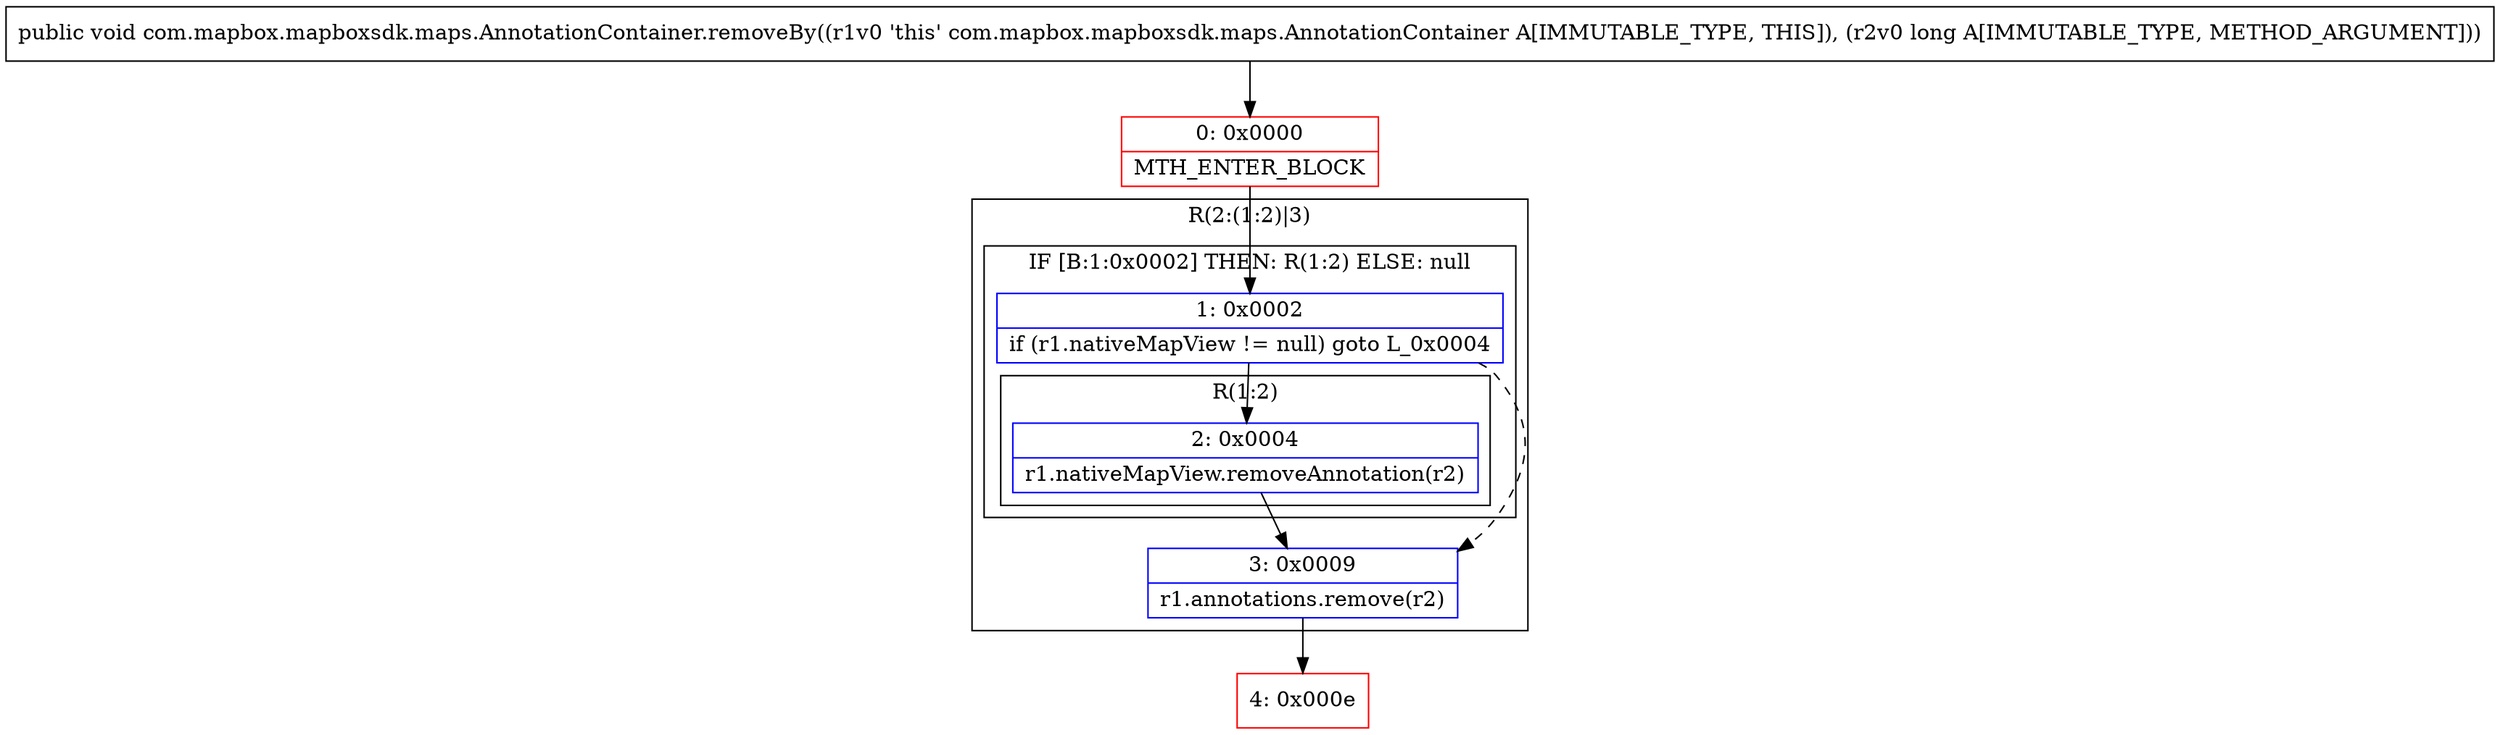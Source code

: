 digraph "CFG forcom.mapbox.mapboxsdk.maps.AnnotationContainer.removeBy(J)V" {
subgraph cluster_Region_939714209 {
label = "R(2:(1:2)|3)";
node [shape=record,color=blue];
subgraph cluster_IfRegion_725422114 {
label = "IF [B:1:0x0002] THEN: R(1:2) ELSE: null";
node [shape=record,color=blue];
Node_1 [shape=record,label="{1\:\ 0x0002|if (r1.nativeMapView != null) goto L_0x0004\l}"];
subgraph cluster_Region_1875463877 {
label = "R(1:2)";
node [shape=record,color=blue];
Node_2 [shape=record,label="{2\:\ 0x0004|r1.nativeMapView.removeAnnotation(r2)\l}"];
}
}
Node_3 [shape=record,label="{3\:\ 0x0009|r1.annotations.remove(r2)\l}"];
}
Node_0 [shape=record,color=red,label="{0\:\ 0x0000|MTH_ENTER_BLOCK\l}"];
Node_4 [shape=record,color=red,label="{4\:\ 0x000e}"];
MethodNode[shape=record,label="{public void com.mapbox.mapboxsdk.maps.AnnotationContainer.removeBy((r1v0 'this' com.mapbox.mapboxsdk.maps.AnnotationContainer A[IMMUTABLE_TYPE, THIS]), (r2v0 long A[IMMUTABLE_TYPE, METHOD_ARGUMENT])) }"];
MethodNode -> Node_0;
Node_1 -> Node_2;
Node_1 -> Node_3[style=dashed];
Node_2 -> Node_3;
Node_3 -> Node_4;
Node_0 -> Node_1;
}


